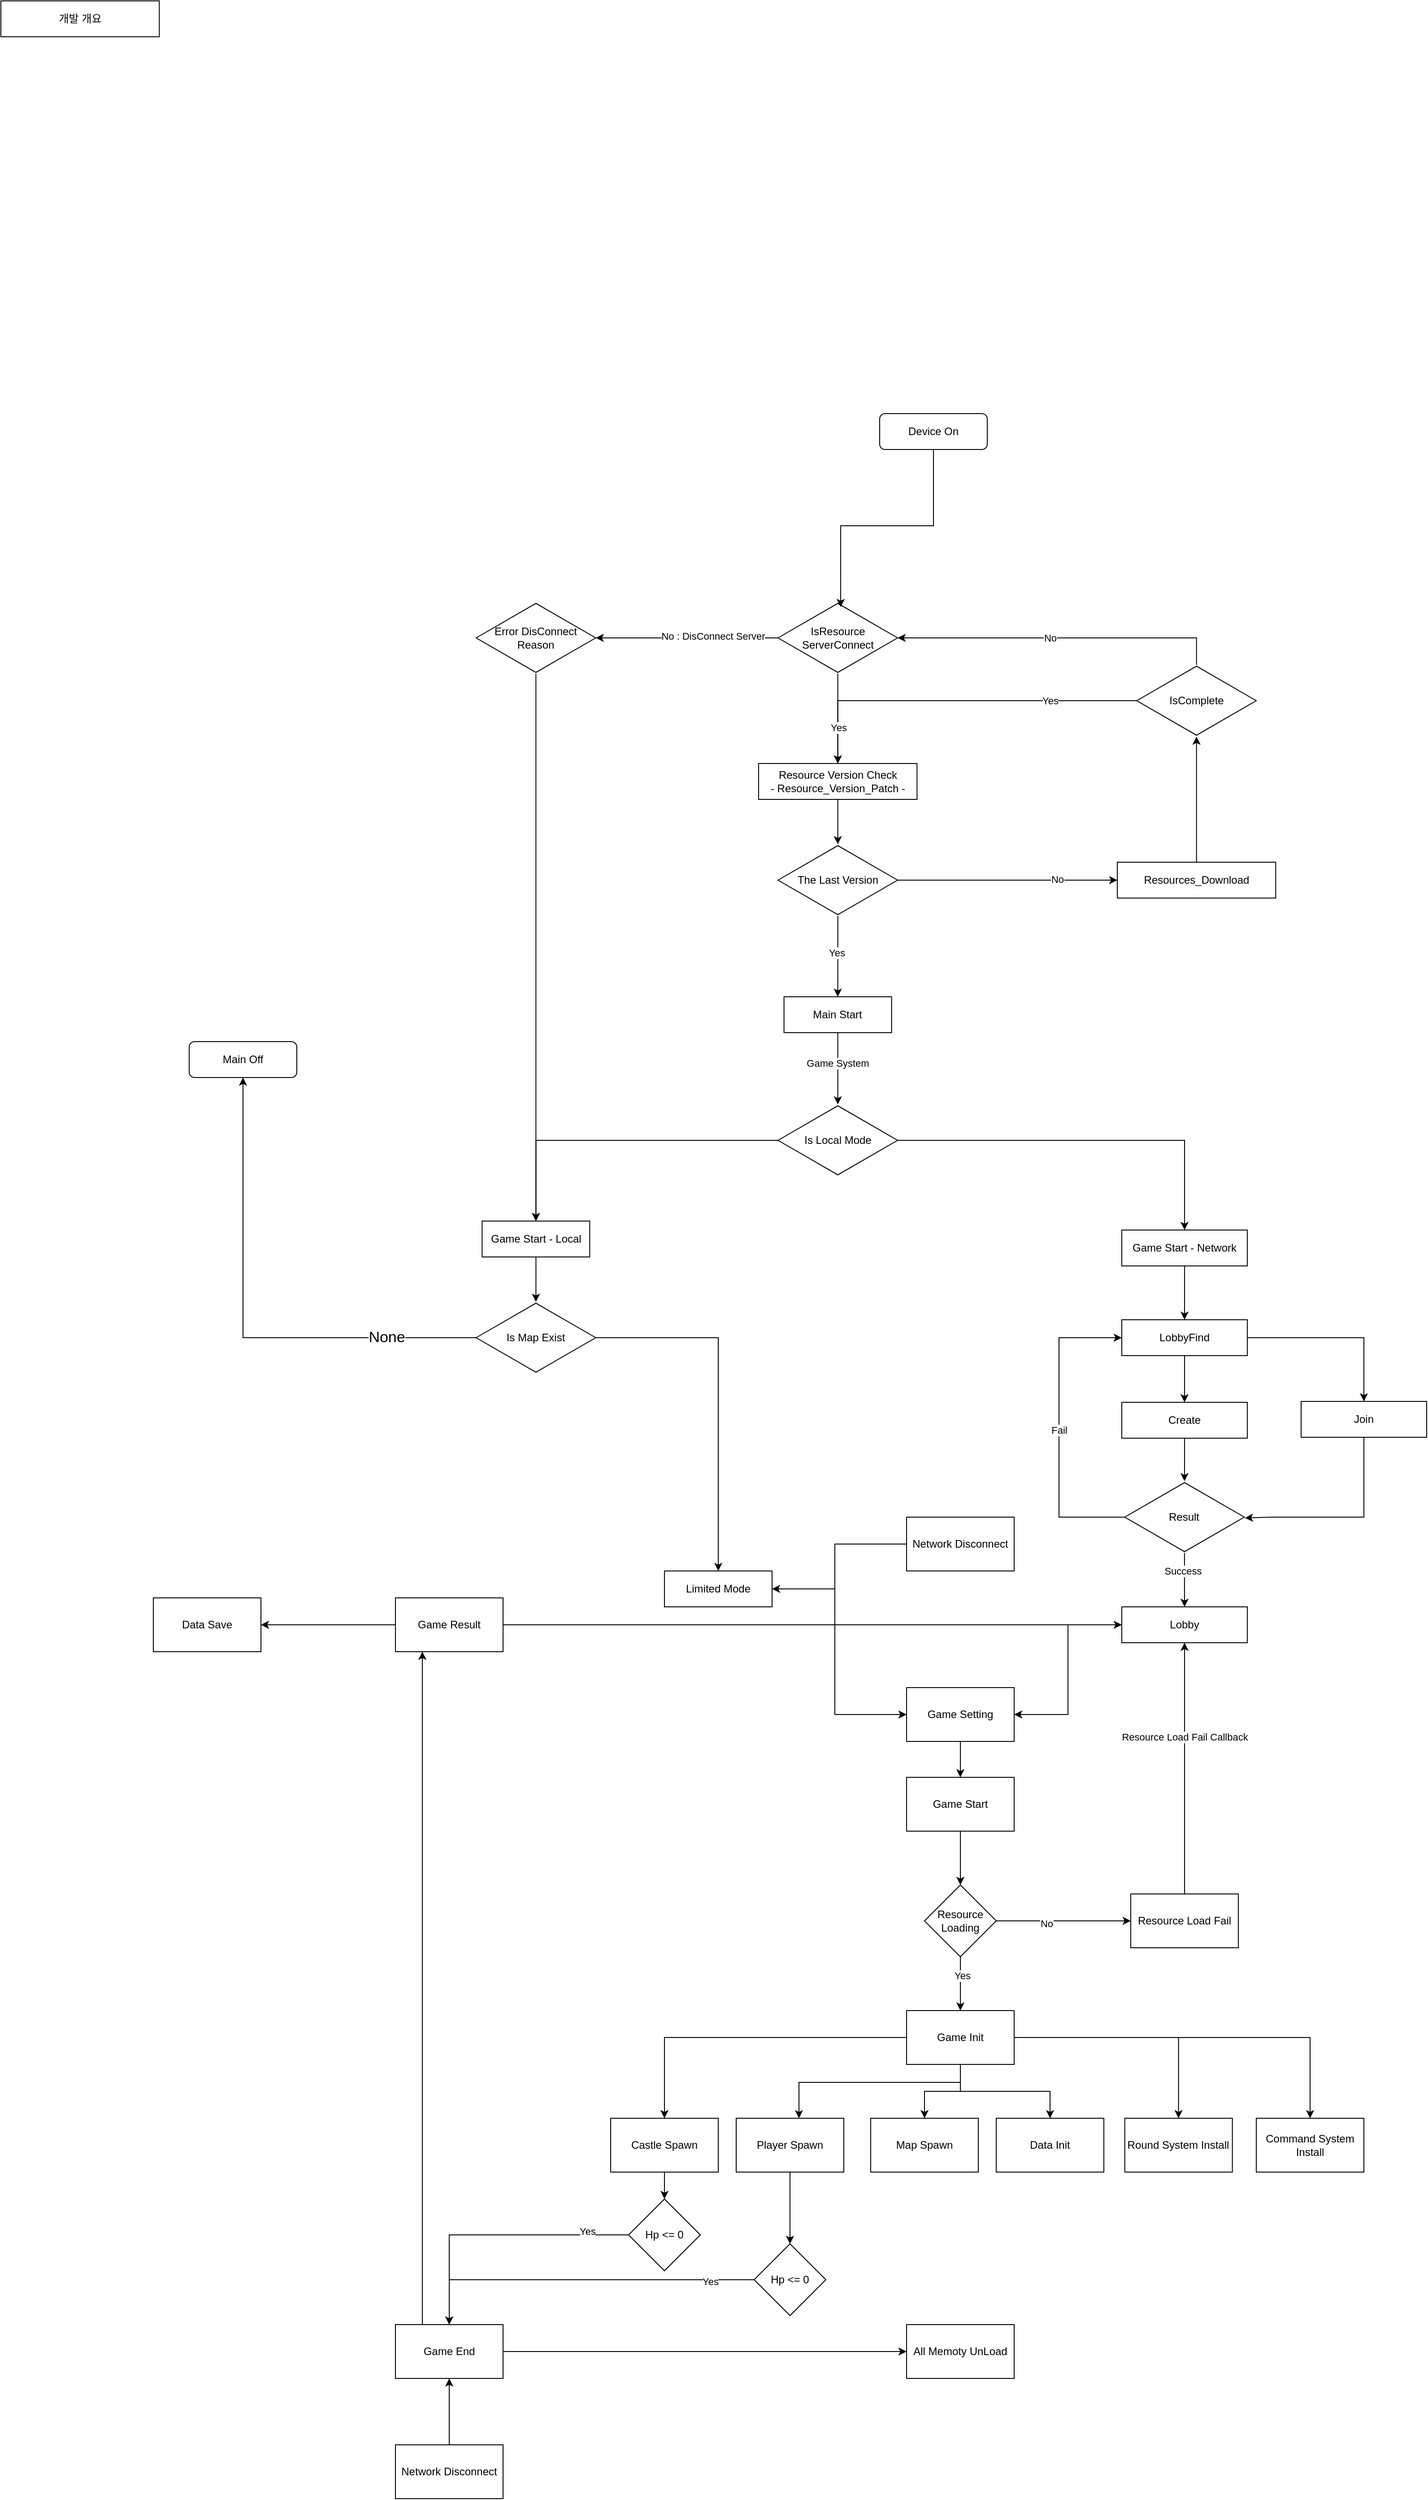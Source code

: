 <mxfile version="24.5.4" type="github">
  <diagram name="페이지-1" id="vZFIoYzJ82mCrVTAtwUB">
    <mxGraphModel dx="4007" dy="2012" grid="1" gridSize="10" guides="1" tooltips="1" connect="1" arrows="1" fold="1" page="1" pageScale="1" pageWidth="827" pageHeight="1169" math="0" shadow="0">
      <root>
        <mxCell id="0" />
        <mxCell id="1" parent="0" />
        <mxCell id="AsrjmCz6Vq9jhLu25TU5-5" style="edgeStyle=orthogonalEdgeStyle;rounded=0;orthogonalLoop=1;jettySize=auto;html=1;" parent="1" source="AsrjmCz6Vq9jhLu25TU5-2" target="AsrjmCz6Vq9jhLu25TU5-4" edge="1">
          <mxGeometry relative="1" as="geometry" />
        </mxCell>
        <mxCell id="AsrjmCz6Vq9jhLu25TU5-6" value="Game System" style="edgeLabel;html=1;align=center;verticalAlign=middle;resizable=0;points=[];" parent="AsrjmCz6Vq9jhLu25TU5-5" vertex="1" connectable="0">
          <mxGeometry x="-0.167" y="-1" relative="1" as="geometry">
            <mxPoint as="offset" />
          </mxGeometry>
        </mxCell>
        <mxCell id="AsrjmCz6Vq9jhLu25TU5-2" value="Main Start" style="rounded=0;whiteSpace=wrap;html=1;" parent="1" vertex="1">
          <mxGeometry x="-1536.68" y="140" width="120" height="40" as="geometry" />
        </mxCell>
        <mxCell id="AsrjmCz6Vq9jhLu25TU5-34" style="edgeStyle=orthogonalEdgeStyle;rounded=0;orthogonalLoop=1;jettySize=auto;html=1;entryX=0.5;entryY=0;entryDx=0;entryDy=0;" parent="1" source="AsrjmCz6Vq9jhLu25TU5-4" target="AsrjmCz6Vq9jhLu25TU5-32" edge="1">
          <mxGeometry relative="1" as="geometry" />
        </mxCell>
        <mxCell id="AsrjmCz6Vq9jhLu25TU5-35" style="edgeStyle=orthogonalEdgeStyle;rounded=0;orthogonalLoop=1;jettySize=auto;html=1;entryX=0.5;entryY=0;entryDx=0;entryDy=0;" parent="1" source="AsrjmCz6Vq9jhLu25TU5-4" target="AsrjmCz6Vq9jhLu25TU5-33" edge="1">
          <mxGeometry relative="1" as="geometry" />
        </mxCell>
        <mxCell id="AsrjmCz6Vq9jhLu25TU5-4" value="Is Local Mode" style="html=1;whiteSpace=wrap;aspect=fixed;shape=isoRectangle;" parent="1" vertex="1">
          <mxGeometry x="-1543.34" y="260" width="133.33" height="80" as="geometry" />
        </mxCell>
        <mxCell id="AsrjmCz6Vq9jhLu25TU5-11" style="edgeStyle=orthogonalEdgeStyle;rounded=0;orthogonalLoop=1;jettySize=auto;html=1;" parent="1" source="AsrjmCz6Vq9jhLu25TU5-7" target="AsrjmCz6Vq9jhLu25TU5-10" edge="1">
          <mxGeometry relative="1" as="geometry" />
        </mxCell>
        <mxCell id="AsrjmCz6Vq9jhLu25TU5-7" value="Resource Version Check&lt;div&gt;- Resource_Version_Patch -&lt;/div&gt;" style="rounded=0;whiteSpace=wrap;html=1;" parent="1" vertex="1">
          <mxGeometry x="-1565.01" y="-120" width="176.67" height="40" as="geometry" />
        </mxCell>
        <mxCell id="AsrjmCz6Vq9jhLu25TU5-8" value="Device On" style="rounded=1;whiteSpace=wrap;html=1;" parent="1" vertex="1">
          <mxGeometry x="-1430" y="-510" width="120" height="40" as="geometry" />
        </mxCell>
        <mxCell id="AsrjmCz6Vq9jhLu25TU5-13" style="edgeStyle=orthogonalEdgeStyle;rounded=0;orthogonalLoop=1;jettySize=auto;html=1;" parent="1" source="AsrjmCz6Vq9jhLu25TU5-10" target="AsrjmCz6Vq9jhLu25TU5-12" edge="1">
          <mxGeometry relative="1" as="geometry" />
        </mxCell>
        <mxCell id="AsrjmCz6Vq9jhLu25TU5-44" value="No" style="edgeLabel;html=1;align=center;verticalAlign=middle;resizable=0;points=[];" parent="AsrjmCz6Vq9jhLu25TU5-13" vertex="1" connectable="0">
          <mxGeometry x="0.45" y="1" relative="1" as="geometry">
            <mxPoint as="offset" />
          </mxGeometry>
        </mxCell>
        <mxCell id="AsrjmCz6Vq9jhLu25TU5-42" style="edgeStyle=orthogonalEdgeStyle;rounded=0;orthogonalLoop=1;jettySize=auto;html=1;" parent="1" source="AsrjmCz6Vq9jhLu25TU5-10" target="AsrjmCz6Vq9jhLu25TU5-2" edge="1">
          <mxGeometry relative="1" as="geometry" />
        </mxCell>
        <mxCell id="AsrjmCz6Vq9jhLu25TU5-43" value="Yes" style="edgeLabel;html=1;align=center;verticalAlign=middle;resizable=0;points=[];" parent="AsrjmCz6Vq9jhLu25TU5-42" vertex="1" connectable="0">
          <mxGeometry x="-0.089" y="-2" relative="1" as="geometry">
            <mxPoint as="offset" />
          </mxGeometry>
        </mxCell>
        <mxCell id="AsrjmCz6Vq9jhLu25TU5-10" value="The Last Version" style="html=1;whiteSpace=wrap;aspect=fixed;shape=isoRectangle;" parent="1" vertex="1">
          <mxGeometry x="-1543.34" y="-30" width="133.33" height="80" as="geometry" />
        </mxCell>
        <mxCell id="AsrjmCz6Vq9jhLu25TU5-15" style="edgeStyle=orthogonalEdgeStyle;rounded=0;orthogonalLoop=1;jettySize=auto;html=1;" parent="1" source="AsrjmCz6Vq9jhLu25TU5-12" target="AsrjmCz6Vq9jhLu25TU5-14" edge="1">
          <mxGeometry relative="1" as="geometry" />
        </mxCell>
        <mxCell id="AsrjmCz6Vq9jhLu25TU5-12" value="Resources_Download" style="rounded=0;whiteSpace=wrap;html=1;" parent="1" vertex="1">
          <mxGeometry x="-1165" y="-10" width="176.67" height="40" as="geometry" />
        </mxCell>
        <mxCell id="AsrjmCz6Vq9jhLu25TU5-16" style="edgeStyle=orthogonalEdgeStyle;rounded=0;orthogonalLoop=1;jettySize=auto;html=1;entryX=0.5;entryY=0;entryDx=0;entryDy=0;" parent="1" source="AsrjmCz6Vq9jhLu25TU5-14" target="AsrjmCz6Vq9jhLu25TU5-7" edge="1">
          <mxGeometry relative="1" as="geometry" />
        </mxCell>
        <mxCell id="AsrjmCz6Vq9jhLu25TU5-17" value="Yes" style="edgeLabel;html=1;align=center;verticalAlign=middle;resizable=0;points=[];" parent="AsrjmCz6Vq9jhLu25TU5-16" vertex="1" connectable="0">
          <mxGeometry x="-0.695" y="2" relative="1" as="geometry">
            <mxPoint x="-35" y="-2" as="offset" />
          </mxGeometry>
        </mxCell>
        <mxCell id="AsrjmCz6Vq9jhLu25TU5-40" style="edgeStyle=orthogonalEdgeStyle;rounded=0;orthogonalLoop=1;jettySize=auto;html=1;" parent="1" source="AsrjmCz6Vq9jhLu25TU5-14" target="AsrjmCz6Vq9jhLu25TU5-22" edge="1">
          <mxGeometry relative="1" as="geometry">
            <Array as="points">
              <mxPoint x="-1077" y="-260" />
            </Array>
          </mxGeometry>
        </mxCell>
        <mxCell id="AsrjmCz6Vq9jhLu25TU5-41" value="No" style="edgeLabel;html=1;align=center;verticalAlign=middle;resizable=0;points=[];" parent="AsrjmCz6Vq9jhLu25TU5-40" vertex="1" connectable="0">
          <mxGeometry x="-0.203" y="-1" relative="1" as="geometry">
            <mxPoint x="-49" y="1" as="offset" />
          </mxGeometry>
        </mxCell>
        <mxCell id="AsrjmCz6Vq9jhLu25TU5-14" value="IsComplete" style="html=1;whiteSpace=wrap;aspect=fixed;shape=isoRectangle;" parent="1" vertex="1">
          <mxGeometry x="-1143.33" y="-230" width="133.33" height="80" as="geometry" />
        </mxCell>
        <mxCell id="AsrjmCz6Vq9jhLu25TU5-26" style="edgeStyle=orthogonalEdgeStyle;rounded=0;orthogonalLoop=1;jettySize=auto;html=1;" parent="1" source="AsrjmCz6Vq9jhLu25TU5-22" target="AsrjmCz6Vq9jhLu25TU5-25" edge="1">
          <mxGeometry relative="1" as="geometry" />
        </mxCell>
        <mxCell id="AsrjmCz6Vq9jhLu25TU5-45" value="No : DisConnect Server" style="edgeLabel;html=1;align=center;verticalAlign=middle;resizable=0;points=[];" parent="AsrjmCz6Vq9jhLu25TU5-26" vertex="1" connectable="0">
          <mxGeometry x="-0.281" y="-2" relative="1" as="geometry">
            <mxPoint as="offset" />
          </mxGeometry>
        </mxCell>
        <mxCell id="AsrjmCz6Vq9jhLu25TU5-27" style="edgeStyle=orthogonalEdgeStyle;rounded=0;orthogonalLoop=1;jettySize=auto;html=1;" parent="1" source="AsrjmCz6Vq9jhLu25TU5-22" target="AsrjmCz6Vq9jhLu25TU5-7" edge="1">
          <mxGeometry relative="1" as="geometry" />
        </mxCell>
        <mxCell id="AsrjmCz6Vq9jhLu25TU5-28" value="Yes" style="edgeLabel;html=1;align=center;verticalAlign=middle;resizable=0;points=[];" parent="AsrjmCz6Vq9jhLu25TU5-27" vertex="1" connectable="0">
          <mxGeometry x="-0.606" y="2" relative="1" as="geometry">
            <mxPoint x="-2" y="40" as="offset" />
          </mxGeometry>
        </mxCell>
        <mxCell id="AsrjmCz6Vq9jhLu25TU5-22" value="IsResource&lt;div&gt;ServerConnect&lt;/div&gt;" style="html=1;whiteSpace=wrap;aspect=fixed;shape=isoRectangle;" parent="1" vertex="1">
          <mxGeometry x="-1543.34" y="-300" width="133.33" height="80" as="geometry" />
        </mxCell>
        <mxCell id="AsrjmCz6Vq9jhLu25TU5-23" style="edgeStyle=orthogonalEdgeStyle;rounded=0;orthogonalLoop=1;jettySize=auto;html=1;entryX=0.524;entryY=0.07;entryDx=0;entryDy=0;entryPerimeter=0;" parent="1" source="AsrjmCz6Vq9jhLu25TU5-8" target="AsrjmCz6Vq9jhLu25TU5-22" edge="1">
          <mxGeometry relative="1" as="geometry" />
        </mxCell>
        <mxCell id="AsrjmCz6Vq9jhLu25TU5-36" style="edgeStyle=orthogonalEdgeStyle;rounded=0;orthogonalLoop=1;jettySize=auto;html=1;entryX=0.5;entryY=0;entryDx=0;entryDy=0;" parent="1" source="AsrjmCz6Vq9jhLu25TU5-25" target="AsrjmCz6Vq9jhLu25TU5-32" edge="1">
          <mxGeometry relative="1" as="geometry" />
        </mxCell>
        <mxCell id="AsrjmCz6Vq9jhLu25TU5-25" value="Error DisConnect Reason" style="html=1;whiteSpace=wrap;aspect=fixed;shape=isoRectangle;" parent="1" vertex="1">
          <mxGeometry x="-1880" y="-300" width="133.33" height="80" as="geometry" />
        </mxCell>
        <mxCell id="AsrjmCz6Vq9jhLu25TU5-68" style="edgeStyle=orthogonalEdgeStyle;rounded=0;orthogonalLoop=1;jettySize=auto;html=1;" parent="1" source="AsrjmCz6Vq9jhLu25TU5-32" target="AsrjmCz6Vq9jhLu25TU5-67" edge="1">
          <mxGeometry relative="1" as="geometry" />
        </mxCell>
        <mxCell id="AsrjmCz6Vq9jhLu25TU5-32" value="Game Start - Local" style="rounded=0;whiteSpace=wrap;html=1;" parent="1" vertex="1">
          <mxGeometry x="-1873.34" y="390" width="120" height="40" as="geometry" />
        </mxCell>
        <mxCell id="AsrjmCz6Vq9jhLu25TU5-90" style="edgeStyle=orthogonalEdgeStyle;rounded=0;orthogonalLoop=1;jettySize=auto;html=1;entryX=0.5;entryY=0;entryDx=0;entryDy=0;" parent="1" source="AsrjmCz6Vq9jhLu25TU5-33" target="AsrjmCz6Vq9jhLu25TU5-89" edge="1">
          <mxGeometry relative="1" as="geometry" />
        </mxCell>
        <mxCell id="AsrjmCz6Vq9jhLu25TU5-33" value="Game Start - Network" style="rounded=0;whiteSpace=wrap;html=1;" parent="1" vertex="1">
          <mxGeometry x="-1160" y="400" width="140" height="40" as="geometry" />
        </mxCell>
        <mxCell id="AsrjmCz6Vq9jhLu25TU5-46" value="개발 개요" style="rounded=0;whiteSpace=wrap;html=1;" parent="1" vertex="1">
          <mxGeometry x="-2410" y="-970" width="176.67" height="40" as="geometry" />
        </mxCell>
        <mxCell id="AsrjmCz6Vq9jhLu25TU5-120" style="edgeStyle=orthogonalEdgeStyle;rounded=0;orthogonalLoop=1;jettySize=auto;html=1;" parent="1" source="AsrjmCz6Vq9jhLu25TU5-67" target="AsrjmCz6Vq9jhLu25TU5-119" edge="1">
          <mxGeometry relative="1" as="geometry" />
        </mxCell>
        <mxCell id="AsrjmCz6Vq9jhLu25TU5-121" value="None" style="edgeLabel;html=1;align=center;verticalAlign=middle;resizable=0;points=[];fontSize=17;" parent="AsrjmCz6Vq9jhLu25TU5-120" vertex="1" connectable="0">
          <mxGeometry x="-0.855" y="2" relative="1" as="geometry">
            <mxPoint x="-60" y="-2" as="offset" />
          </mxGeometry>
        </mxCell>
        <mxCell id="AsrjmCz6Vq9jhLu25TU5-124" style="edgeStyle=orthogonalEdgeStyle;rounded=0;orthogonalLoop=1;jettySize=auto;html=1;" parent="1" source="AsrjmCz6Vq9jhLu25TU5-67" target="AsrjmCz6Vq9jhLu25TU5-123" edge="1">
          <mxGeometry relative="1" as="geometry" />
        </mxCell>
        <mxCell id="AsrjmCz6Vq9jhLu25TU5-67" value="Is Map Exist" style="html=1;whiteSpace=wrap;aspect=fixed;shape=isoRectangle;" parent="1" vertex="1">
          <mxGeometry x="-1880" y="480" width="133.33" height="80" as="geometry" />
        </mxCell>
        <mxCell id="AsrjmCz6Vq9jhLu25TU5-92" style="edgeStyle=orthogonalEdgeStyle;rounded=0;orthogonalLoop=1;jettySize=auto;html=1;entryX=0.5;entryY=0;entryDx=0;entryDy=0;" parent="1" source="AsrjmCz6Vq9jhLu25TU5-89" target="AsrjmCz6Vq9jhLu25TU5-111" edge="1">
          <mxGeometry relative="1" as="geometry">
            <mxPoint x="-1090.034" y="590" as="targetPoint" />
          </mxGeometry>
        </mxCell>
        <mxCell id="AsrjmCz6Vq9jhLu25TU5-103" style="edgeStyle=orthogonalEdgeStyle;rounded=0;orthogonalLoop=1;jettySize=auto;html=1;entryX=0.5;entryY=0;entryDx=0;entryDy=0;" parent="1" source="AsrjmCz6Vq9jhLu25TU5-89" target="AsrjmCz6Vq9jhLu25TU5-110" edge="1">
          <mxGeometry relative="1" as="geometry">
            <mxPoint x="-933.345" y="590" as="targetPoint" />
          </mxGeometry>
        </mxCell>
        <mxCell id="AsrjmCz6Vq9jhLu25TU5-89" value="LobbyFind" style="whiteSpace=wrap;html=1;" parent="1" vertex="1">
          <mxGeometry x="-1160" y="500" width="140" height="40" as="geometry" />
        </mxCell>
        <mxCell id="AsrjmCz6Vq9jhLu25TU5-132" style="edgeStyle=orthogonalEdgeStyle;rounded=0;orthogonalLoop=1;jettySize=auto;html=1;entryX=0;entryY=0.5;entryDx=0;entryDy=0;" parent="1" source="AsrjmCz6Vq9jhLu25TU5-106" target="AsrjmCz6Vq9jhLu25TU5-89" edge="1">
          <mxGeometry relative="1" as="geometry">
            <Array as="points">
              <mxPoint x="-1230" y="720" />
              <mxPoint x="-1230" y="520" />
            </Array>
          </mxGeometry>
        </mxCell>
        <mxCell id="AsrjmCz6Vq9jhLu25TU5-133" value="Fail" style="edgeLabel;html=1;align=center;verticalAlign=middle;resizable=0;points=[];" parent="AsrjmCz6Vq9jhLu25TU5-132" vertex="1" connectable="0">
          <mxGeometry x="-0.007" relative="1" as="geometry">
            <mxPoint as="offset" />
          </mxGeometry>
        </mxCell>
        <mxCell id="AsrjmCz6Vq9jhLu25TU5-134" style="edgeStyle=orthogonalEdgeStyle;rounded=0;orthogonalLoop=1;jettySize=auto;html=1;" parent="1" source="AsrjmCz6Vq9jhLu25TU5-106" target="AsrjmCz6Vq9jhLu25TU5-125" edge="1">
          <mxGeometry relative="1" as="geometry" />
        </mxCell>
        <mxCell id="AsrjmCz6Vq9jhLu25TU5-135" value="Success" style="edgeLabel;html=1;align=center;verticalAlign=middle;resizable=0;points=[];" parent="AsrjmCz6Vq9jhLu25TU5-134" vertex="1" connectable="0">
          <mxGeometry x="-0.35" y="-2" relative="1" as="geometry">
            <mxPoint as="offset" />
          </mxGeometry>
        </mxCell>
        <mxCell id="AsrjmCz6Vq9jhLu25TU5-106" value="Result" style="html=1;whiteSpace=wrap;aspect=fixed;shape=isoRectangle;" parent="1" vertex="1">
          <mxGeometry x="-1156.66" y="680" width="133.33" height="80" as="geometry" />
        </mxCell>
        <mxCell id="AsrjmCz6Vq9jhLu25TU5-113" style="edgeStyle=orthogonalEdgeStyle;rounded=0;orthogonalLoop=1;jettySize=auto;html=1;entryX=1.005;entryY=0.511;entryDx=0;entryDy=0;entryPerimeter=0;" parent="1" source="AsrjmCz6Vq9jhLu25TU5-110" target="AsrjmCz6Vq9jhLu25TU5-106" edge="1">
          <mxGeometry relative="1" as="geometry">
            <mxPoint x="-890.034" y="680" as="targetPoint" />
            <Array as="points">
              <mxPoint x="-890" y="720" />
              <mxPoint x="-992" y="720" />
            </Array>
          </mxGeometry>
        </mxCell>
        <mxCell id="AsrjmCz6Vq9jhLu25TU5-110" value="Join" style="whiteSpace=wrap;html=1;" parent="1" vertex="1">
          <mxGeometry x="-960" y="591" width="140" height="40" as="geometry" />
        </mxCell>
        <mxCell id="AsrjmCz6Vq9jhLu25TU5-114" style="edgeStyle=orthogonalEdgeStyle;rounded=0;orthogonalLoop=1;jettySize=auto;html=1;" parent="1" source="AsrjmCz6Vq9jhLu25TU5-111" target="AsrjmCz6Vq9jhLu25TU5-106" edge="1">
          <mxGeometry relative="1" as="geometry" />
        </mxCell>
        <mxCell id="AsrjmCz6Vq9jhLu25TU5-111" value="Create" style="whiteSpace=wrap;html=1;" parent="1" vertex="1">
          <mxGeometry x="-1160" y="592" width="140" height="40" as="geometry" />
        </mxCell>
        <mxCell id="AsrjmCz6Vq9jhLu25TU5-119" value="Main Off" style="rounded=1;whiteSpace=wrap;html=1;" parent="1" vertex="1">
          <mxGeometry x="-2200" y="190" width="120" height="40" as="geometry" />
        </mxCell>
        <mxCell id="AsrjmCz6Vq9jhLu25TU5-141" style="edgeStyle=orthogonalEdgeStyle;rounded=0;orthogonalLoop=1;jettySize=auto;html=1;entryX=0;entryY=0.5;entryDx=0;entryDy=0;" parent="1" source="AsrjmCz6Vq9jhLu25TU5-123" target="AsrjmCz6Vq9jhLu25TU5-140" edge="1">
          <mxGeometry relative="1" as="geometry">
            <Array as="points">
              <mxPoint x="-1480" y="800" />
              <mxPoint x="-1480" y="940" />
            </Array>
          </mxGeometry>
        </mxCell>
        <mxCell id="AsrjmCz6Vq9jhLu25TU5-123" value="Limited Mode" style="rounded=0;whiteSpace=wrap;html=1;" parent="1" vertex="1">
          <mxGeometry x="-1670.0" y="780" width="120" height="40" as="geometry" />
        </mxCell>
        <mxCell id="AsrjmCz6Vq9jhLu25TU5-137" style="edgeStyle=orthogonalEdgeStyle;rounded=0;orthogonalLoop=1;jettySize=auto;html=1;entryX=1;entryY=0.5;entryDx=0;entryDy=0;" parent="1" source="AsrjmCz6Vq9jhLu25TU5-125" target="AsrjmCz6Vq9jhLu25TU5-140" edge="1">
          <mxGeometry relative="1" as="geometry">
            <mxPoint x="-1250" y="930" as="targetPoint" />
          </mxGeometry>
        </mxCell>
        <mxCell id="AsrjmCz6Vq9jhLu25TU5-125" value="Lobby" style="whiteSpace=wrap;html=1;" parent="1" vertex="1">
          <mxGeometry x="-1160" y="820" width="140" height="40" as="geometry" />
        </mxCell>
        <mxCell id="AsrjmCz6Vq9jhLu25TU5-143" style="edgeStyle=orthogonalEdgeStyle;rounded=0;orthogonalLoop=1;jettySize=auto;html=1;" parent="1" source="AsrjmCz6Vq9jhLu25TU5-140" target="AsrjmCz6Vq9jhLu25TU5-142" edge="1">
          <mxGeometry relative="1" as="geometry" />
        </mxCell>
        <mxCell id="AsrjmCz6Vq9jhLu25TU5-140" value="Game Setting" style="whiteSpace=wrap;html=1;" parent="1" vertex="1">
          <mxGeometry x="-1400" y="910" width="120" height="60" as="geometry" />
        </mxCell>
        <mxCell id="AsrjmCz6Vq9jhLu25TU5-149" style="edgeStyle=orthogonalEdgeStyle;rounded=0;orthogonalLoop=1;jettySize=auto;html=1;" parent="1" source="AsrjmCz6Vq9jhLu25TU5-142" target="AsrjmCz6Vq9jhLu25TU5-147" edge="1">
          <mxGeometry relative="1" as="geometry" />
        </mxCell>
        <mxCell id="AsrjmCz6Vq9jhLu25TU5-142" value="Game Start" style="whiteSpace=wrap;html=1;" parent="1" vertex="1">
          <mxGeometry x="-1400" y="1010" width="120" height="60" as="geometry" />
        </mxCell>
        <mxCell id="AsrjmCz6Vq9jhLu25TU5-151" style="edgeStyle=orthogonalEdgeStyle;rounded=0;orthogonalLoop=1;jettySize=auto;html=1;" parent="1" source="AsrjmCz6Vq9jhLu25TU5-147" target="AsrjmCz6Vq9jhLu25TU5-150" edge="1">
          <mxGeometry relative="1" as="geometry" />
        </mxCell>
        <mxCell id="AsrjmCz6Vq9jhLu25TU5-152" value="Yes" style="edgeLabel;html=1;align=center;verticalAlign=middle;resizable=0;points=[];" parent="AsrjmCz6Vq9jhLu25TU5-151" vertex="1" connectable="0">
          <mxGeometry x="-0.315" y="2" relative="1" as="geometry">
            <mxPoint as="offset" />
          </mxGeometry>
        </mxCell>
        <mxCell id="AsrjmCz6Vq9jhLu25TU5-154" style="edgeStyle=orthogonalEdgeStyle;rounded=0;orthogonalLoop=1;jettySize=auto;html=1;" parent="1" source="AsrjmCz6Vq9jhLu25TU5-147" target="AsrjmCz6Vq9jhLu25TU5-153" edge="1">
          <mxGeometry relative="1" as="geometry" />
        </mxCell>
        <mxCell id="AsrjmCz6Vq9jhLu25TU5-155" value="No" style="edgeLabel;html=1;align=center;verticalAlign=middle;resizable=0;points=[];" parent="AsrjmCz6Vq9jhLu25TU5-154" vertex="1" connectable="0">
          <mxGeometry x="-0.255" y="-3" relative="1" as="geometry">
            <mxPoint as="offset" />
          </mxGeometry>
        </mxCell>
        <mxCell id="AsrjmCz6Vq9jhLu25TU5-147" value="Resource Loading" style="rhombus;whiteSpace=wrap;html=1;" parent="1" vertex="1">
          <mxGeometry x="-1380" y="1130" width="80" height="80" as="geometry" />
        </mxCell>
        <mxCell id="AsrjmCz6Vq9jhLu25TU5-160" style="edgeStyle=orthogonalEdgeStyle;rounded=0;orthogonalLoop=1;jettySize=auto;html=1;" parent="1" source="AsrjmCz6Vq9jhLu25TU5-150" target="AsrjmCz6Vq9jhLu25TU5-158" edge="1">
          <mxGeometry relative="1" as="geometry">
            <Array as="points">
              <mxPoint x="-1340" y="1350" />
              <mxPoint x="-1520" y="1350" />
            </Array>
          </mxGeometry>
        </mxCell>
        <mxCell id="AsrjmCz6Vq9jhLu25TU5-161" style="edgeStyle=orthogonalEdgeStyle;rounded=0;orthogonalLoop=1;jettySize=auto;html=1;" parent="1" source="AsrjmCz6Vq9jhLu25TU5-150" target="AsrjmCz6Vq9jhLu25TU5-159" edge="1">
          <mxGeometry relative="1" as="geometry" />
        </mxCell>
        <mxCell id="AsrjmCz6Vq9jhLu25TU5-163" style="edgeStyle=orthogonalEdgeStyle;rounded=0;orthogonalLoop=1;jettySize=auto;html=1;" parent="1" source="AsrjmCz6Vq9jhLu25TU5-150" target="AsrjmCz6Vq9jhLu25TU5-162" edge="1">
          <mxGeometry relative="1" as="geometry" />
        </mxCell>
        <mxCell id="AsrjmCz6Vq9jhLu25TU5-165" style="edgeStyle=orthogonalEdgeStyle;rounded=0;orthogonalLoop=1;jettySize=auto;html=1;" parent="1" source="AsrjmCz6Vq9jhLu25TU5-150" target="AsrjmCz6Vq9jhLu25TU5-164" edge="1">
          <mxGeometry relative="1" as="geometry" />
        </mxCell>
        <mxCell id="AsrjmCz6Vq9jhLu25TU5-167" style="edgeStyle=orthogonalEdgeStyle;rounded=0;orthogonalLoop=1;jettySize=auto;html=1;" parent="1" source="AsrjmCz6Vq9jhLu25TU5-150" target="AsrjmCz6Vq9jhLu25TU5-166" edge="1">
          <mxGeometry relative="1" as="geometry" />
        </mxCell>
        <mxCell id="AsrjmCz6Vq9jhLu25TU5-171" style="edgeStyle=orthogonalEdgeStyle;rounded=0;orthogonalLoop=1;jettySize=auto;html=1;" parent="1" source="AsrjmCz6Vq9jhLu25TU5-150" target="AsrjmCz6Vq9jhLu25TU5-170" edge="1">
          <mxGeometry relative="1" as="geometry" />
        </mxCell>
        <mxCell id="AsrjmCz6Vq9jhLu25TU5-150" value="Game Init" style="whiteSpace=wrap;html=1;" parent="1" vertex="1">
          <mxGeometry x="-1400" y="1270" width="120" height="60" as="geometry" />
        </mxCell>
        <mxCell id="AsrjmCz6Vq9jhLu25TU5-156" style="edgeStyle=orthogonalEdgeStyle;rounded=0;orthogonalLoop=1;jettySize=auto;html=1;" parent="1" source="AsrjmCz6Vq9jhLu25TU5-153" target="AsrjmCz6Vq9jhLu25TU5-125" edge="1">
          <mxGeometry relative="1" as="geometry" />
        </mxCell>
        <mxCell id="AsrjmCz6Vq9jhLu25TU5-157" value="Resource Load Fail Callback" style="edgeLabel;html=1;align=center;verticalAlign=middle;resizable=0;points=[];" parent="AsrjmCz6Vq9jhLu25TU5-156" vertex="1" connectable="0">
          <mxGeometry x="0.25" relative="1" as="geometry">
            <mxPoint as="offset" />
          </mxGeometry>
        </mxCell>
        <mxCell id="AsrjmCz6Vq9jhLu25TU5-153" value="Resource Load Fail" style="whiteSpace=wrap;html=1;" parent="1" vertex="1">
          <mxGeometry x="-1150" y="1140" width="120" height="60" as="geometry" />
        </mxCell>
        <mxCell id="AsrjmCz6Vq9jhLu25TU5-169" style="edgeStyle=orthogonalEdgeStyle;rounded=0;orthogonalLoop=1;jettySize=auto;html=1;" parent="1" source="AsrjmCz6Vq9jhLu25TU5-158" target="AsrjmCz6Vq9jhLu25TU5-168" edge="1">
          <mxGeometry relative="1" as="geometry" />
        </mxCell>
        <mxCell id="AsrjmCz6Vq9jhLu25TU5-158" value="Player Spawn" style="whiteSpace=wrap;html=1;" parent="1" vertex="1">
          <mxGeometry x="-1590" y="1390" width="120" height="60" as="geometry" />
        </mxCell>
        <mxCell id="AsrjmCz6Vq9jhLu25TU5-159" value="Map Spawn" style="whiteSpace=wrap;html=1;" parent="1" vertex="1">
          <mxGeometry x="-1440" y="1390" width="120" height="60" as="geometry" />
        </mxCell>
        <mxCell id="AsrjmCz6Vq9jhLu25TU5-162" value="Data Init" style="whiteSpace=wrap;html=1;" parent="1" vertex="1">
          <mxGeometry x="-1300" y="1390" width="120" height="60" as="geometry" />
        </mxCell>
        <mxCell id="AsrjmCz6Vq9jhLu25TU5-164" value="Round System Install" style="whiteSpace=wrap;html=1;" parent="1" vertex="1">
          <mxGeometry x="-1156.66" y="1390" width="120" height="60" as="geometry" />
        </mxCell>
        <mxCell id="AsrjmCz6Vq9jhLu25TU5-166" value="Command System Install" style="whiteSpace=wrap;html=1;" parent="1" vertex="1">
          <mxGeometry x="-1010.0" y="1390" width="120" height="60" as="geometry" />
        </mxCell>
        <mxCell id="6oiRMcqhYQnmBkl0ZrSl-6" style="edgeStyle=orthogonalEdgeStyle;rounded=0;orthogonalLoop=1;jettySize=auto;html=1;" edge="1" parent="1" source="AsrjmCz6Vq9jhLu25TU5-168" target="6oiRMcqhYQnmBkl0ZrSl-3">
          <mxGeometry relative="1" as="geometry" />
        </mxCell>
        <mxCell id="6oiRMcqhYQnmBkl0ZrSl-7" value="Yes" style="edgeLabel;html=1;align=center;verticalAlign=middle;resizable=0;points=[];" vertex="1" connectable="0" parent="6oiRMcqhYQnmBkl0ZrSl-6">
          <mxGeometry x="-0.749" y="2" relative="1" as="geometry">
            <mxPoint as="offset" />
          </mxGeometry>
        </mxCell>
        <mxCell id="AsrjmCz6Vq9jhLu25TU5-168" value="Hp &amp;lt;= 0" style="rhombus;whiteSpace=wrap;html=1;" parent="1" vertex="1">
          <mxGeometry x="-1570" y="1530" width="80" height="80" as="geometry" />
        </mxCell>
        <mxCell id="6oiRMcqhYQnmBkl0ZrSl-2" style="edgeStyle=orthogonalEdgeStyle;rounded=0;orthogonalLoop=1;jettySize=auto;html=1;" edge="1" parent="1" source="AsrjmCz6Vq9jhLu25TU5-170" target="6oiRMcqhYQnmBkl0ZrSl-1">
          <mxGeometry relative="1" as="geometry" />
        </mxCell>
        <mxCell id="AsrjmCz6Vq9jhLu25TU5-170" value="Castle Spawn" style="whiteSpace=wrap;html=1;" parent="1" vertex="1">
          <mxGeometry x="-1730" y="1390" width="120" height="60" as="geometry" />
        </mxCell>
        <mxCell id="6oiRMcqhYQnmBkl0ZrSl-4" style="edgeStyle=orthogonalEdgeStyle;rounded=0;orthogonalLoop=1;jettySize=auto;html=1;" edge="1" parent="1" source="6oiRMcqhYQnmBkl0ZrSl-1" target="6oiRMcqhYQnmBkl0ZrSl-3">
          <mxGeometry relative="1" as="geometry" />
        </mxCell>
        <mxCell id="6oiRMcqhYQnmBkl0ZrSl-5" value="Yes" style="edgeLabel;html=1;align=center;verticalAlign=middle;resizable=0;points=[];" vertex="1" connectable="0" parent="6oiRMcqhYQnmBkl0ZrSl-4">
          <mxGeometry x="-0.691" y="-4" relative="1" as="geometry">
            <mxPoint as="offset" />
          </mxGeometry>
        </mxCell>
        <mxCell id="6oiRMcqhYQnmBkl0ZrSl-1" value="Hp &amp;lt;= 0" style="rhombus;whiteSpace=wrap;html=1;" vertex="1" parent="1">
          <mxGeometry x="-1710" y="1480" width="80" height="80" as="geometry" />
        </mxCell>
        <mxCell id="6oiRMcqhYQnmBkl0ZrSl-11" style="edgeStyle=orthogonalEdgeStyle;rounded=0;orthogonalLoop=1;jettySize=auto;html=1;exitX=0.25;exitY=0;exitDx=0;exitDy=0;entryX=0.25;entryY=1;entryDx=0;entryDy=0;" edge="1" parent="1" source="6oiRMcqhYQnmBkl0ZrSl-3" target="6oiRMcqhYQnmBkl0ZrSl-9">
          <mxGeometry relative="1" as="geometry" />
        </mxCell>
        <mxCell id="6oiRMcqhYQnmBkl0ZrSl-18" style="edgeStyle=orthogonalEdgeStyle;rounded=0;orthogonalLoop=1;jettySize=auto;html=1;entryX=0;entryY=0.5;entryDx=0;entryDy=0;" edge="1" parent="1" source="6oiRMcqhYQnmBkl0ZrSl-3" target="6oiRMcqhYQnmBkl0ZrSl-17">
          <mxGeometry relative="1" as="geometry" />
        </mxCell>
        <mxCell id="6oiRMcqhYQnmBkl0ZrSl-3" value="Game End" style="whiteSpace=wrap;html=1;" vertex="1" parent="1">
          <mxGeometry x="-1970" y="1620" width="120" height="60" as="geometry" />
        </mxCell>
        <mxCell id="6oiRMcqhYQnmBkl0ZrSl-10" style="edgeStyle=orthogonalEdgeStyle;rounded=0;orthogonalLoop=1;jettySize=auto;html=1;entryX=0;entryY=0.5;entryDx=0;entryDy=0;" edge="1" parent="1" source="6oiRMcqhYQnmBkl0ZrSl-9" target="AsrjmCz6Vq9jhLu25TU5-125">
          <mxGeometry relative="1" as="geometry" />
        </mxCell>
        <mxCell id="6oiRMcqhYQnmBkl0ZrSl-20" style="edgeStyle=orthogonalEdgeStyle;rounded=0;orthogonalLoop=1;jettySize=auto;html=1;" edge="1" parent="1" source="6oiRMcqhYQnmBkl0ZrSl-9" target="6oiRMcqhYQnmBkl0ZrSl-19">
          <mxGeometry relative="1" as="geometry" />
        </mxCell>
        <mxCell id="6oiRMcqhYQnmBkl0ZrSl-9" value="Game Result" style="whiteSpace=wrap;html=1;" vertex="1" parent="1">
          <mxGeometry x="-1970" y="810" width="120" height="60" as="geometry" />
        </mxCell>
        <mxCell id="6oiRMcqhYQnmBkl0ZrSl-13" style="edgeStyle=orthogonalEdgeStyle;rounded=0;orthogonalLoop=1;jettySize=auto;html=1;entryX=0.5;entryY=1;entryDx=0;entryDy=0;" edge="1" parent="1" source="6oiRMcqhYQnmBkl0ZrSl-12" target="6oiRMcqhYQnmBkl0ZrSl-3">
          <mxGeometry relative="1" as="geometry" />
        </mxCell>
        <mxCell id="6oiRMcqhYQnmBkl0ZrSl-12" value="Network Disconnect" style="whiteSpace=wrap;html=1;" vertex="1" parent="1">
          <mxGeometry x="-1970" y="1754" width="120" height="60" as="geometry" />
        </mxCell>
        <mxCell id="6oiRMcqhYQnmBkl0ZrSl-15" style="edgeStyle=orthogonalEdgeStyle;rounded=0;orthogonalLoop=1;jettySize=auto;html=1;" edge="1" parent="1" source="6oiRMcqhYQnmBkl0ZrSl-14" target="AsrjmCz6Vq9jhLu25TU5-123">
          <mxGeometry relative="1" as="geometry">
            <Array as="points">
              <mxPoint x="-1480" y="750" />
              <mxPoint x="-1480" y="800" />
            </Array>
          </mxGeometry>
        </mxCell>
        <mxCell id="6oiRMcqhYQnmBkl0ZrSl-14" value="Network Disconnect" style="whiteSpace=wrap;html=1;" vertex="1" parent="1">
          <mxGeometry x="-1400" y="720" width="120" height="60" as="geometry" />
        </mxCell>
        <mxCell id="6oiRMcqhYQnmBkl0ZrSl-17" value="All Memoty UnLoad" style="whiteSpace=wrap;html=1;" vertex="1" parent="1">
          <mxGeometry x="-1400" y="1620" width="120" height="60" as="geometry" />
        </mxCell>
        <mxCell id="6oiRMcqhYQnmBkl0ZrSl-19" value="Data Save" style="whiteSpace=wrap;html=1;" vertex="1" parent="1">
          <mxGeometry x="-2240" y="810" width="120" height="60" as="geometry" />
        </mxCell>
      </root>
    </mxGraphModel>
  </diagram>
</mxfile>

